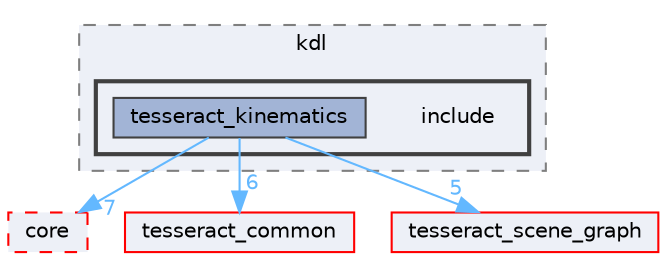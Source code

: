 digraph "tesseract_kinematics/kdl/include"
{
 // LATEX_PDF_SIZE
  bgcolor="transparent";
  edge [fontname=Helvetica,fontsize=10,labelfontname=Helvetica,labelfontsize=10];
  node [fontname=Helvetica,fontsize=10,shape=box,height=0.2,width=0.4];
  compound=true
  subgraph clusterdir_ee8bb2d13bac4e23e873d6dd1226b70c {
    graph [ bgcolor="#edf0f7", pencolor="grey50", label="kdl", fontname=Helvetica,fontsize=10 style="filled,dashed", URL="dir_ee8bb2d13bac4e23e873d6dd1226b70c.html",tooltip=""]
  subgraph clusterdir_fc6b06759427c44cd4ab82dcf2b99494 {
    graph [ bgcolor="#edf0f7", pencolor="grey25", label="", fontname=Helvetica,fontsize=10 style="filled,bold", URL="dir_fc6b06759427c44cd4ab82dcf2b99494.html",tooltip=""]
    dir_fc6b06759427c44cd4ab82dcf2b99494 [shape=plaintext, label="include"];
  dir_cc38cfae7ac460be2736bc955931f38d [label="tesseract_kinematics", fillcolor="#a2b4d6", color="grey25", style="filled", URL="dir_cc38cfae7ac460be2736bc955931f38d.html",tooltip=""];
  }
  }
  dir_c514f902ec1d4c8561ea53d834486b22 [label="core", fillcolor="#edf0f7", color="red", style="filled,dashed", URL="dir_c514f902ec1d4c8561ea53d834486b22.html",tooltip=""];
  dir_8430b83f3af685b4c96d298a32e9aa37 [label="tesseract_common", fillcolor="#edf0f7", color="red", style="filled", URL="dir_8430b83f3af685b4c96d298a32e9aa37.html",tooltip=""];
  dir_80ecf6fe8b2ccd2d6af6fe314205f076 [label="tesseract_scene_graph", fillcolor="#edf0f7", color="red", style="filled", URL="dir_80ecf6fe8b2ccd2d6af6fe314205f076.html",tooltip=""];
  dir_cc38cfae7ac460be2736bc955931f38d->dir_80ecf6fe8b2ccd2d6af6fe314205f076 [headlabel="5", labeldistance=1.5 headhref="dir_000084_000087.html" color="steelblue1" fontcolor="steelblue1"];
  dir_cc38cfae7ac460be2736bc955931f38d->dir_8430b83f3af685b4c96d298a32e9aa37 [headlabel="6", labeldistance=1.5 headhref="dir_000084_000075.html" color="steelblue1" fontcolor="steelblue1"];
  dir_cc38cfae7ac460be2736bc955931f38d->dir_c514f902ec1d4c8561ea53d834486b22 [headlabel="7", labeldistance=1.5 headhref="dir_000084_000009.html" color="steelblue1" fontcolor="steelblue1"];
}
